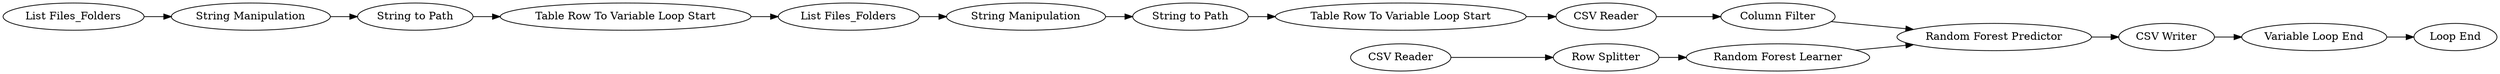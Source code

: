 digraph {
	1 [label="List Files_Folders"]
	4 [label="CSV Reader"]
	5 [label="Row Splitter"]
	6 [label="Random Forest Learner"]
	7 [label="Table Row To Variable Loop Start"]
	8 [label="CSV Reader"]
	9 [label="String to Path"]
	10 [label="Random Forest Predictor"]
	11 [label="String Manipulation"]
	12 [label="List Files_Folders"]
	13 [label="String Manipulation"]
	14 [label="String to Path"]
	15 [label="Table Row To Variable Loop Start"]
	16 [label="Column Filter"]
	17 [label="CSV Writer"]
	18 [label="Variable Loop End"]
	19 [label="Loop End"]
	1 -> 11
	4 -> 5
	5 -> 6
	6 -> 10
	7 -> 12
	8 -> 16
	9 -> 7
	10 -> 17
	11 -> 9
	12 -> 13
	13 -> 14
	14 -> 15
	15 -> 8
	16 -> 10
	17 -> 18
	18 -> 19
	rankdir=LR
}
